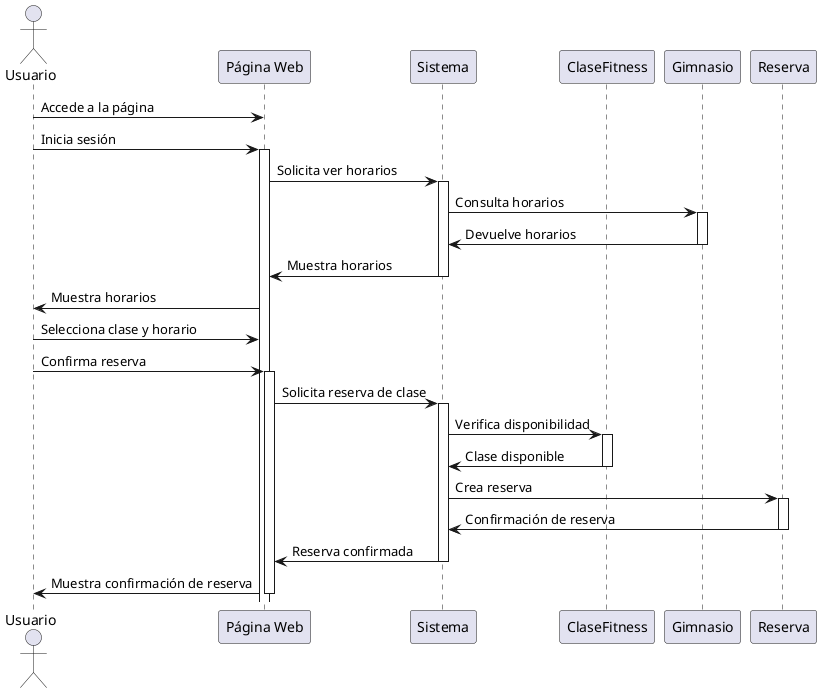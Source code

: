 @startuml Diagrama de secuencia PowerAPP

actor Usuario
participant "Página Web" as PaginaWeb
participant "Sistema" as Sistema
participant "ClaseFitness" as Clase
participant "Gimnasio" as Gimnasio
participant "Reserva" as Reserva

Usuario -> PaginaWeb: Accede a la página
Usuario -> PaginaWeb: Inicia sesión

activate PaginaWeb
PaginaWeb -> Sistema: Solicita ver horarios

activate Sistema
Sistema -> Gimnasio: Consulta horarios
activate Gimnasio
Gimnasio -> Sistema: Devuelve horarios
deactivate Gimnasio
Sistema -> PaginaWeb: Muestra horarios
deactivate Sistema
PaginaWeb -> Usuario: Muestra horarios

Usuario -> PaginaWeb: Selecciona clase y horario
Usuario -> PaginaWeb: Confirma reserva

activate PaginaWeb
PaginaWeb -> Sistema: Solicita reserva de clase
activate Sistema
Sistema -> Clase: Verifica disponibilidad
activate Clase
Clase -> Sistema: Clase disponible
deactivate Clase
Sistema -> Reserva: Crea reserva
activate Reserva
Reserva -> Sistema: Confirmación de reserva
deactivate Reserva
Sistema -> PaginaWeb: Reserva confirmada
deactivate Sistema
PaginaWeb -> Usuario: Muestra confirmación de reserva

deactivate PaginaWeb

@enduml
